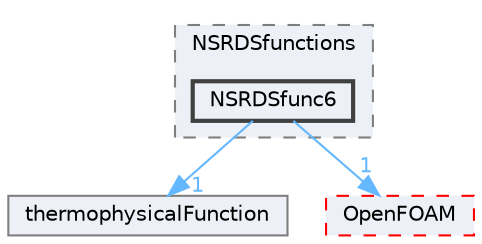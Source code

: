 digraph "src/thermophysicalModels/thermophysicalProperties/thermophysicalFunctions/NSRDSfunctions/NSRDSfunc6"
{
 // LATEX_PDF_SIZE
  bgcolor="transparent";
  edge [fontname=Helvetica,fontsize=10,labelfontname=Helvetica,labelfontsize=10];
  node [fontname=Helvetica,fontsize=10,shape=box,height=0.2,width=0.4];
  compound=true
  subgraph clusterdir_f2d58588419466b9268946ceebdff143 {
    graph [ bgcolor="#edf0f7", pencolor="grey50", label="NSRDSfunctions", fontname=Helvetica,fontsize=10 style="filled,dashed", URL="dir_f2d58588419466b9268946ceebdff143.html",tooltip=""]
  dir_0693520767cc0ffca8670b770ba4aec9 [label="NSRDSfunc6", fillcolor="#edf0f7", color="grey25", style="filled,bold", URL="dir_0693520767cc0ffca8670b770ba4aec9.html",tooltip=""];
  }
  dir_0f4ae4fa6e44c33c97a6e041f534b271 [label="thermophysicalFunction", fillcolor="#edf0f7", color="grey50", style="filled", URL="dir_0f4ae4fa6e44c33c97a6e041f534b271.html",tooltip=""];
  dir_c5473ff19b20e6ec4dfe5c310b3778a8 [label="OpenFOAM", fillcolor="#edf0f7", color="red", style="filled,dashed", URL="dir_c5473ff19b20e6ec4dfe5c310b3778a8.html",tooltip=""];
  dir_0693520767cc0ffca8670b770ba4aec9->dir_0f4ae4fa6e44c33c97a6e041f534b271 [headlabel="1", labeldistance=1.5 headhref="dir_002621_004020.html" href="dir_002621_004020.html" color="steelblue1" fontcolor="steelblue1"];
  dir_0693520767cc0ffca8670b770ba4aec9->dir_c5473ff19b20e6ec4dfe5c310b3778a8 [headlabel="1", labeldistance=1.5 headhref="dir_002621_002695.html" href="dir_002621_002695.html" color="steelblue1" fontcolor="steelblue1"];
}
